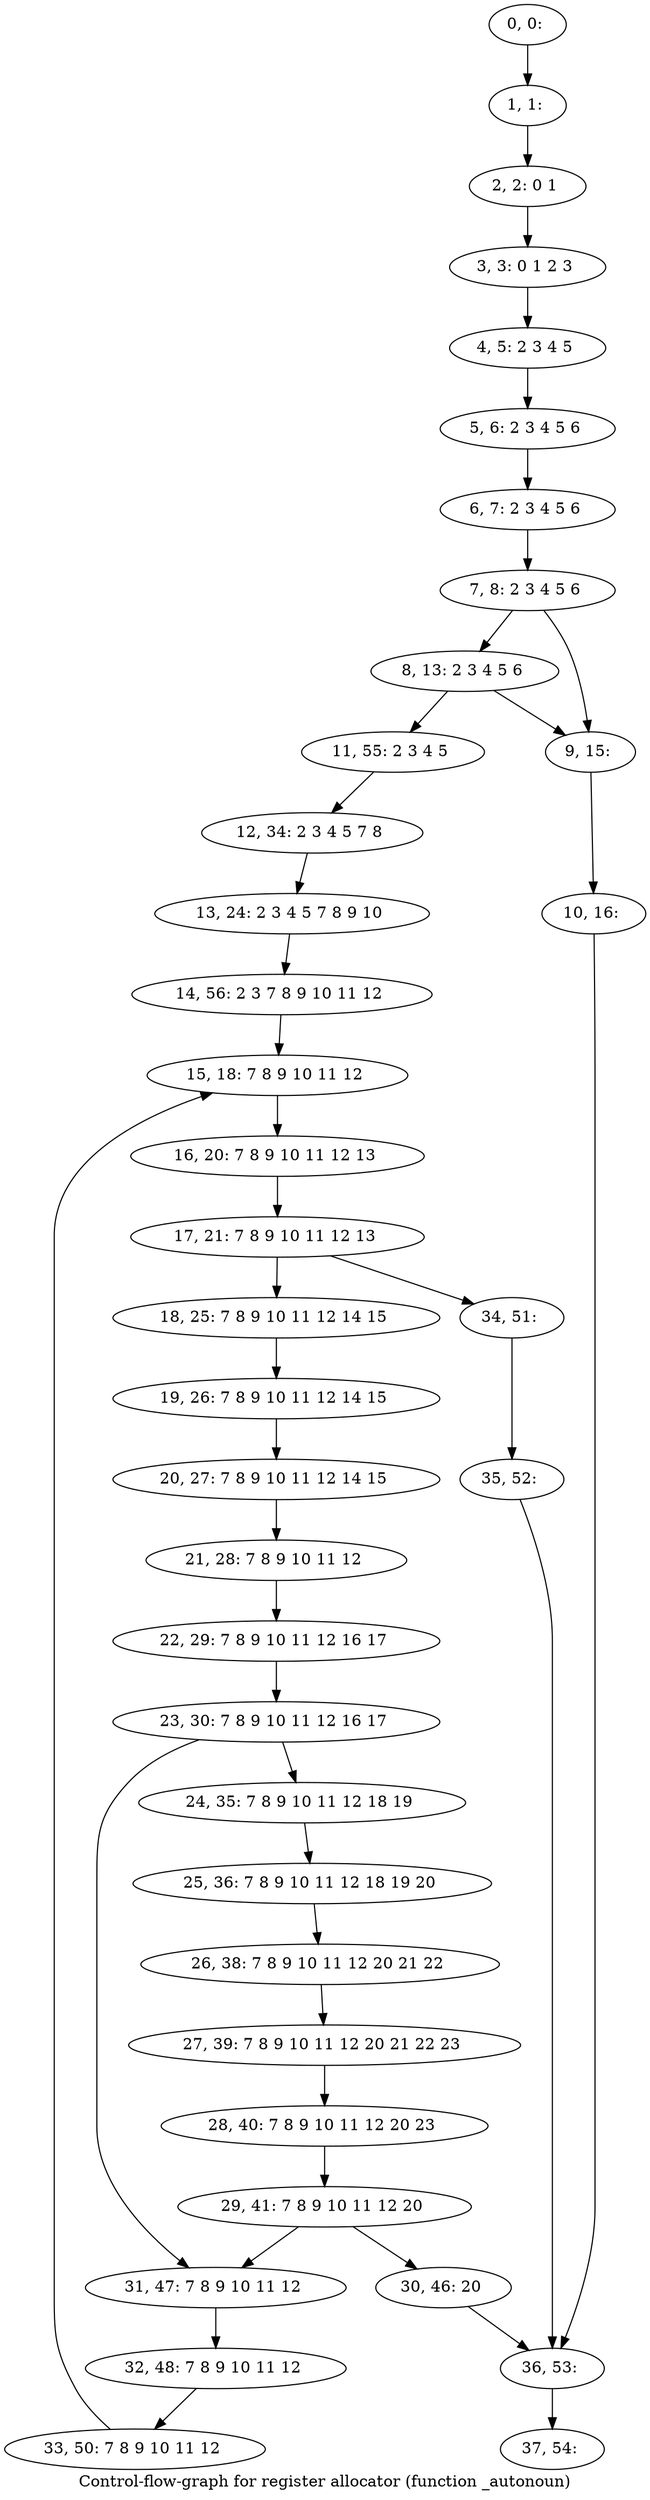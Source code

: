 digraph G {
graph [label="Control-flow-graph for register allocator (function _autonoun)"]
0[label="0, 0: "];
1[label="1, 1: "];
2[label="2, 2: 0 1 "];
3[label="3, 3: 0 1 2 3 "];
4[label="4, 5: 2 3 4 5 "];
5[label="5, 6: 2 3 4 5 6 "];
6[label="6, 7: 2 3 4 5 6 "];
7[label="7, 8: 2 3 4 5 6 "];
8[label="8, 13: 2 3 4 5 6 "];
9[label="9, 15: "];
10[label="10, 16: "];
11[label="11, 55: 2 3 4 5 "];
12[label="12, 34: 2 3 4 5 7 8 "];
13[label="13, 24: 2 3 4 5 7 8 9 10 "];
14[label="14, 56: 2 3 7 8 9 10 11 12 "];
15[label="15, 18: 7 8 9 10 11 12 "];
16[label="16, 20: 7 8 9 10 11 12 13 "];
17[label="17, 21: 7 8 9 10 11 12 13 "];
18[label="18, 25: 7 8 9 10 11 12 14 15 "];
19[label="19, 26: 7 8 9 10 11 12 14 15 "];
20[label="20, 27: 7 8 9 10 11 12 14 15 "];
21[label="21, 28: 7 8 9 10 11 12 "];
22[label="22, 29: 7 8 9 10 11 12 16 17 "];
23[label="23, 30: 7 8 9 10 11 12 16 17 "];
24[label="24, 35: 7 8 9 10 11 12 18 19 "];
25[label="25, 36: 7 8 9 10 11 12 18 19 20 "];
26[label="26, 38: 7 8 9 10 11 12 20 21 22 "];
27[label="27, 39: 7 8 9 10 11 12 20 21 22 23 "];
28[label="28, 40: 7 8 9 10 11 12 20 23 "];
29[label="29, 41: 7 8 9 10 11 12 20 "];
30[label="30, 46: 20 "];
31[label="31, 47: 7 8 9 10 11 12 "];
32[label="32, 48: 7 8 9 10 11 12 "];
33[label="33, 50: 7 8 9 10 11 12 "];
34[label="34, 51: "];
35[label="35, 52: "];
36[label="36, 53: "];
37[label="37, 54: "];
0->1 ;
1->2 ;
2->3 ;
3->4 ;
4->5 ;
5->6 ;
6->7 ;
7->8 ;
7->9 ;
8->9 ;
8->11 ;
9->10 ;
10->36 ;
11->12 ;
12->13 ;
13->14 ;
14->15 ;
15->16 ;
16->17 ;
17->18 ;
17->34 ;
18->19 ;
19->20 ;
20->21 ;
21->22 ;
22->23 ;
23->24 ;
23->31 ;
24->25 ;
25->26 ;
26->27 ;
27->28 ;
28->29 ;
29->30 ;
29->31 ;
30->36 ;
31->32 ;
32->33 ;
33->15 ;
34->35 ;
35->36 ;
36->37 ;
}
